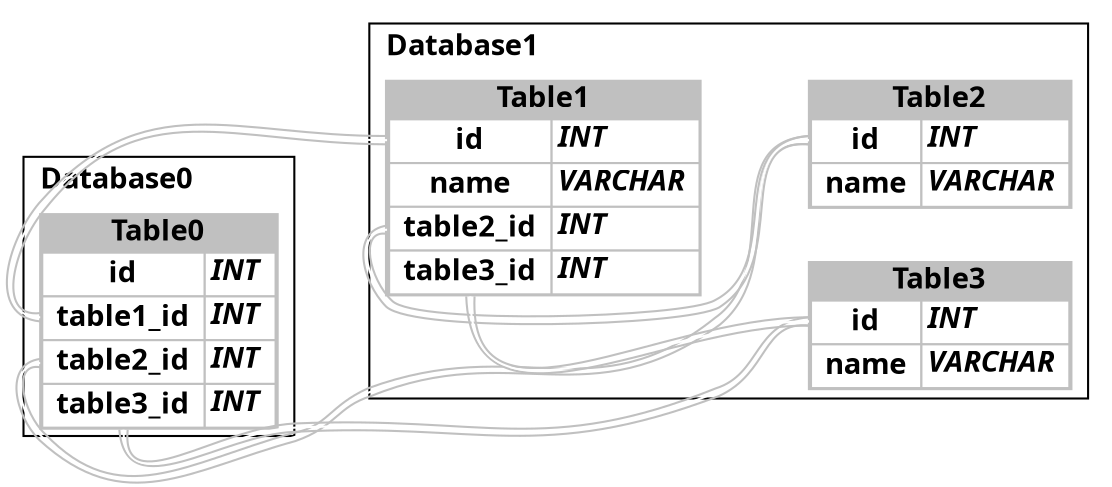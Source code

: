 digraph {
  graph [
    fontname = "Yu Mincho Demibold"
    fontcolor = "black"
    color = "black"
    bgcolor = "white"
    dpi = 350
    margin = -0.01
    rankdir = LR
  ]
  node [
    fontname = "Yu Mincho Demibold"
    fontcolor = "black"
    shape = none
  ]
  edge [
    fontname = "Yu Mincho Demibold"
    fontcolor = "black"
    color = "gray:white:gray"
    dir = none
  ]
  
  subgraph cluster_Database0 {
    label = "Database0"
    labeljust = l
  
    Table0 [label = <<table border="1" cellspacing="0" cellpadding="0" color="gray" bgcolor="gray">
      <tr><td colspan="2"><b>Table0</b></td></tr>
      <tr><td bgcolor="white" cellpadding="2" port="id"> id </td><td bgcolor="white" cellpadding="2" align="left"><i>INT</i> </td></tr>
      <tr><td bgcolor="white" cellpadding="2" port="table1_id"> table1_id </td><td bgcolor="white" cellpadding="2" align="left"><i>INT</i> </td></tr>
      <tr><td bgcolor="white" cellpadding="2" port="table2_id"> table2_id </td><td bgcolor="white" cellpadding="2" align="left"><i>INT</i> </td></tr>
      <tr><td bgcolor="white" cellpadding="2" port="table3_id"> table3_id </td><td bgcolor="white" cellpadding="2" align="left"><i>INT</i> </td></tr>
    </table>>]
  }
  subgraph cluster_Database1 {
    label = "Database1"
    labeljust = l
  
    Table1 [label = <<table border="1" cellspacing="0" cellpadding="0" color="gray" bgcolor="gray">
      <tr><td colspan="2"><b>Table1</b></td></tr>
      <tr><td bgcolor="white" cellpadding="2" port="id"> id </td><td bgcolor="white" cellpadding="2" align="left"><i>INT</i> </td></tr>
      <tr><td bgcolor="white" cellpadding="2" port="name"> name </td><td bgcolor="white" cellpadding="2" align="left"><i>VARCHAR</i> </td></tr>
      <tr><td bgcolor="white" cellpadding="2" port="table2_id"> table2_id </td><td bgcolor="white" cellpadding="2" align="left"><i>INT</i> </td></tr>
      <tr><td bgcolor="white" cellpadding="2" port="table3_id"> table3_id </td><td bgcolor="white" cellpadding="2" align="left"><i>INT</i> </td></tr>
    </table>>]
    Table2 [label = <<table border="1" cellspacing="0" cellpadding="0" color="gray" bgcolor="gray">
      <tr><td colspan="2"><b>Table2</b></td></tr>
      <tr><td bgcolor="white" cellpadding="2" port="id"> id </td><td bgcolor="white" cellpadding="2" align="left"><i>INT</i> </td></tr>
      <tr><td bgcolor="white" cellpadding="2" port="name"> name </td><td bgcolor="white" cellpadding="2" align="left"><i>VARCHAR</i> </td></tr>
    </table>>]
    Table3 [label = <<table border="1" cellspacing="0" cellpadding="0" color="gray" bgcolor="gray">
      <tr><td colspan="2"><b>Table3</b></td></tr>
      <tr><td bgcolor="white" cellpadding="2" port="id"> id </td><td bgcolor="white" cellpadding="2" align="left"><i>INT</i> </td></tr>
      <tr><td bgcolor="white" cellpadding="2" port="name"> name </td><td bgcolor="white" cellpadding="2" align="left"><i>VARCHAR</i> </td></tr>
    </table>>]
  }
  Table0:table1_id -> Table1:id
  Table0:table2_id -> Table2:id
  Table0:table3_id -> Table3:id
  Table1:table2_id -> Table2:id
  Table1:table3_id -> Table3:id
}